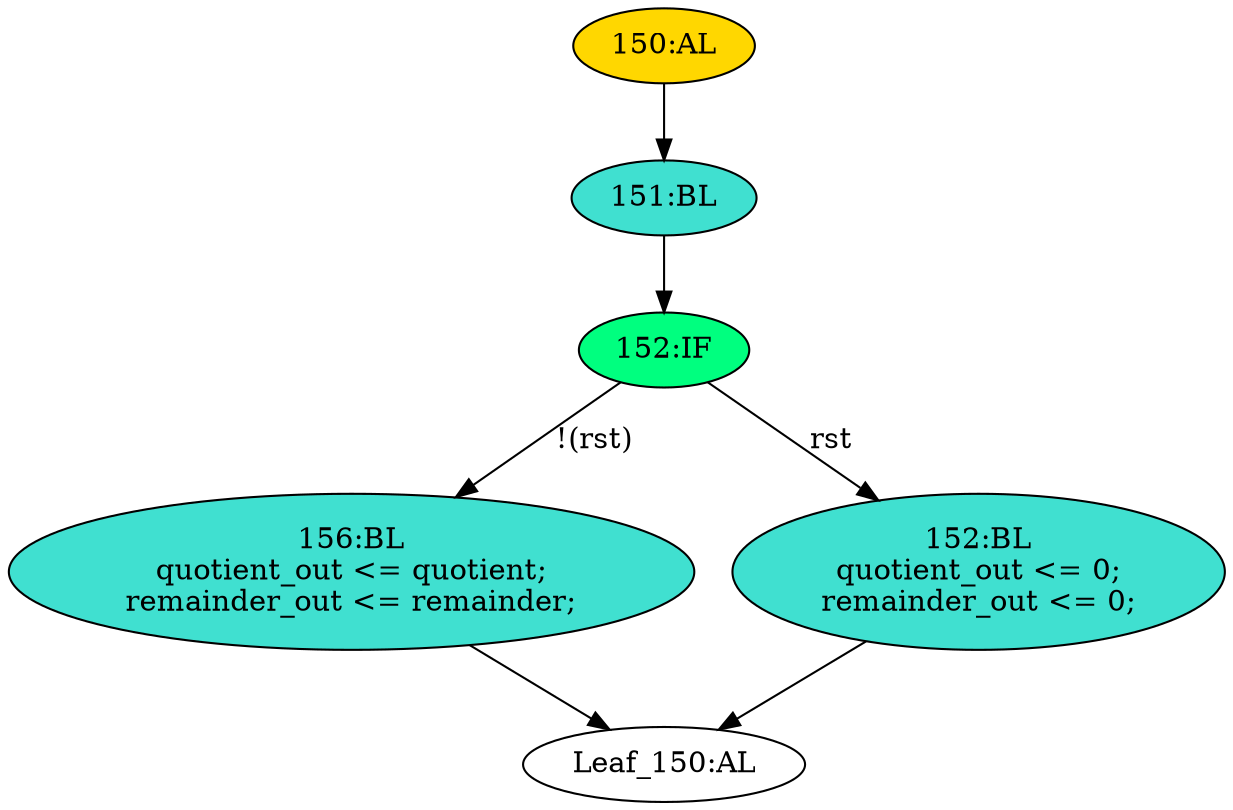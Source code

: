 strict digraph "" {
	node [label="\N"];
	"156:BL"	 [ast="<pyverilog.vparser.ast.Block object at 0x7f284bca4b10>",
		fillcolor=turquoise,
		label="156:BL
quotient_out <= quotient;
remainder_out <= remainder;",
		statements="[<pyverilog.vparser.ast.NonblockingSubstitution object at 0x7f284bca47d0>, <pyverilog.vparser.ast.NonblockingSubstitution object \
at 0x7f284bca4990>]",
		style=filled,
		typ=Block];
	"Leaf_150:AL"	 [def_var="['remainder_out', 'quotient_out']",
		label="Leaf_150:AL"];
	"156:BL" -> "Leaf_150:AL"	 [cond="[]",
		lineno=None];
	"152:BL"	 [ast="<pyverilog.vparser.ast.Block object at 0x7f284bca4e10>",
		fillcolor=turquoise,
		label="152:BL
quotient_out <= 0;
remainder_out <= 0;",
		statements="[<pyverilog.vparser.ast.NonblockingSubstitution object at 0x7f282af76ad0>, <pyverilog.vparser.ast.NonblockingSubstitution object \
at 0x7f284bca4c90>]",
		style=filled,
		typ=Block];
	"152:BL" -> "Leaf_150:AL"	 [cond="[]",
		lineno=None];
	"152:IF"	 [ast="<pyverilog.vparser.ast.IfStatement object at 0x7f284bca4f90>",
		fillcolor=springgreen,
		label="152:IF",
		statements="[]",
		style=filled,
		typ=IfStatement];
	"152:IF" -> "156:BL"	 [cond="['rst']",
		label="!(rst)",
		lineno=152];
	"152:IF" -> "152:BL"	 [cond="['rst']",
		label=rst,
		lineno=152];
	"151:BL"	 [ast="<pyverilog.vparser.ast.Block object at 0x7f284bca4f50>",
		fillcolor=turquoise,
		label="151:BL",
		statements="[]",
		style=filled,
		typ=Block];
	"151:BL" -> "152:IF"	 [cond="[]",
		lineno=None];
	"150:AL"	 [ast="<pyverilog.vparser.ast.Always object at 0x7f284bca4e50>",
		clk_sens=True,
		fillcolor=gold,
		label="150:AL",
		sens="['clk']",
		statements="[]",
		style=filled,
		typ=Always,
		use_var="['rst', 'remainder', 'quotient']"];
	"150:AL" -> "151:BL"	 [cond="[]",
		lineno=None];
}
